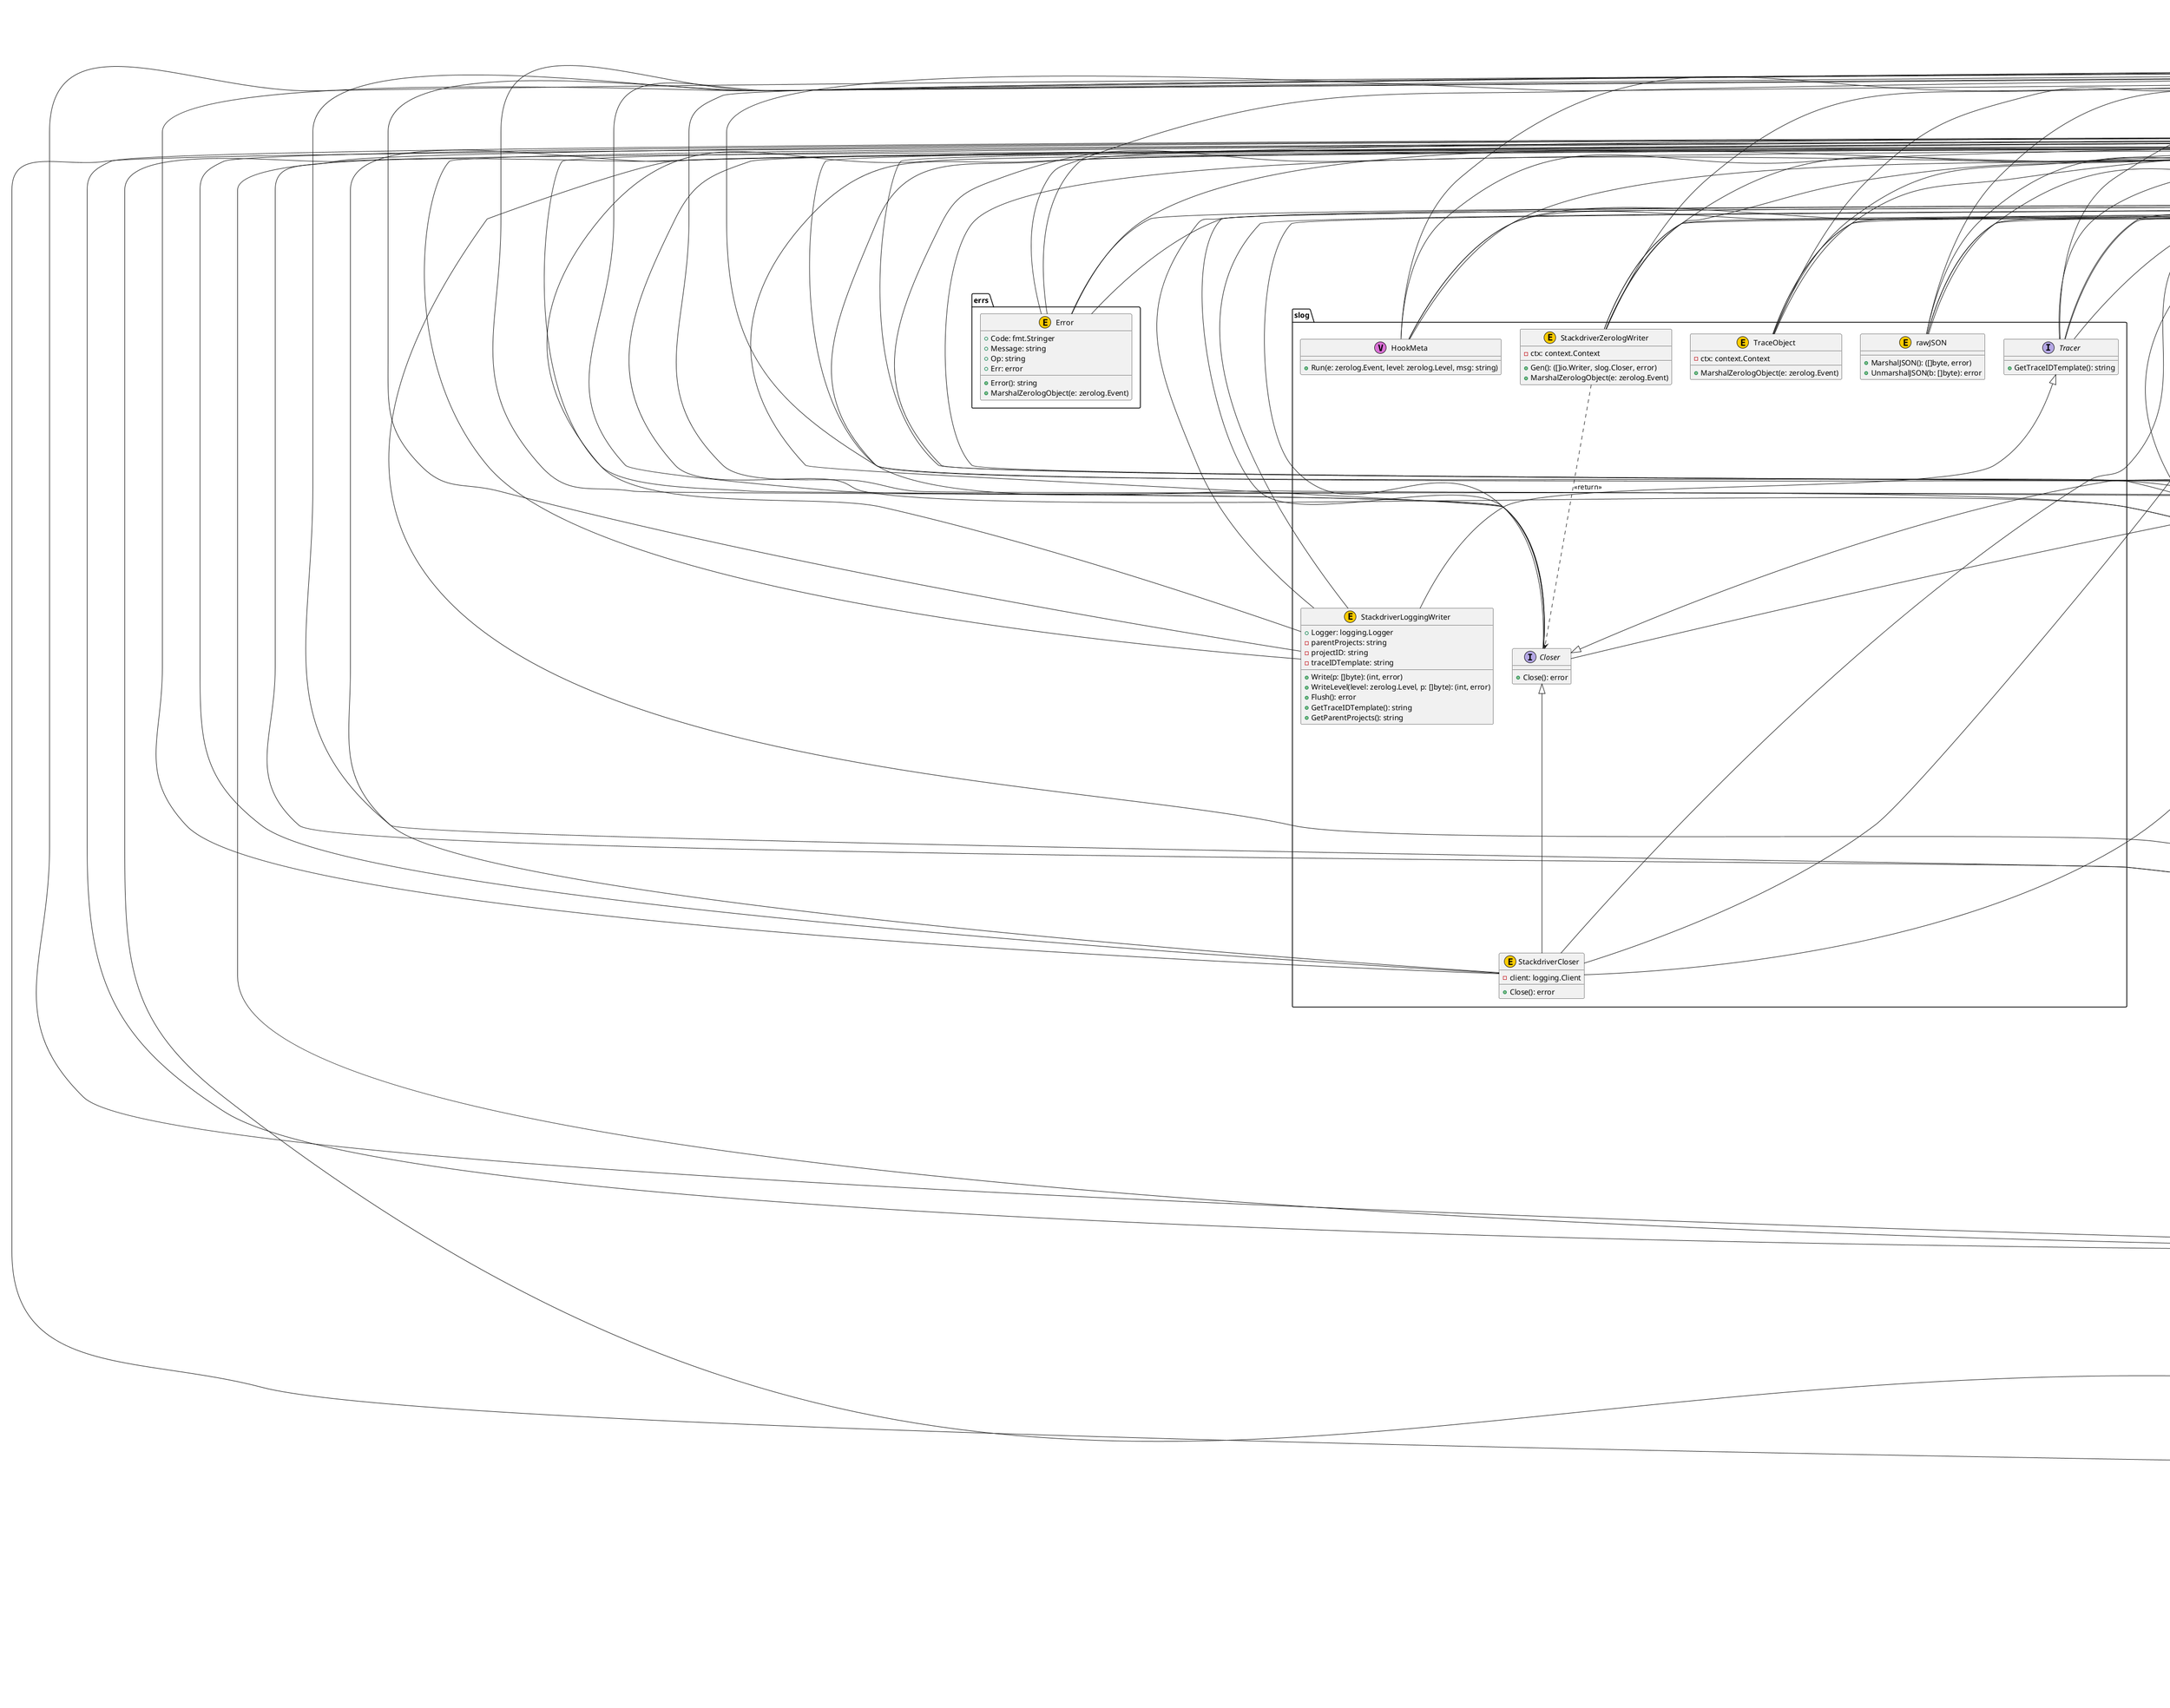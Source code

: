 @startuml

package "errs" {
	class "Error" as errs.Error <<E,#FFCC00>> {
		+Code: fmt.Stringer
		+Message: string
		+Op: string
		+Err: error
		+Error(): string
		+MarshalZerologObject(e: zerolog.Event)
	}
}



package "event" {
	interface "Closer" as event.Closer {
		+Close(): error
	}
}



package "event" {
	class "Event" as event.Event <<E,#FFCC00>> {
		+Id: []byte
		+Origin: string
		+TimePoint: []*event.TimePoint
		+XXX_NoUnkeyedLiteral: struct{}
		+XXX_unrecognized: []byte
		+XXX_sizecache: int32
		+MarshalZerologObject(e: zerolog.Event)
		+AddTimePoint(tag: string, timeStamp: time.Time): (event.Eventer, error)
		+GetKey(): []byte
		+Validate(): error
		+Reset()
		+String(): string
		+ProtoMessage()
		+Descriptor(): ([]byte, []int)
		+XXX_Unmarshal(b: []byte): error
		+XXX_Marshal(b: []byte, deterministic: bool): ([]byte, error)
		+XXX_Merge(src: proto.Message)
		+XXX_Size(): int
		+XXX_DiscardUnknown()
		+GetId(): []byte
		+GetOrigin(): string
		+GetTimePoint(): []*event.TimePoint
	}
}


	event.Event ..> event.Eventer : <<return>> 

package "event" {
	class "EventWithContext" as event.EventWithContext <<E,#FFCC00>> {
		+Context: context.Context
		+Event: event.Eventer
		+GetContext(): context.Context
		+GetEvent(): event.Eventer
		+MarshalZerologObject(e: zerolog.Event)
		+String(): string
		+Validate(): error
	}
}

	event.EventWithContext --> event.Eventer

	event.EventWithContext ..> event.Eventer : <<return>> 

package "event" {
	interface "EventWithContexter" as event.EventWithContexter {
		+GetContext(): context.Context
		+GetEvent(): event.Eventer
		+MarshalZerologObject(: zerolog.Event)
		+String(): string
		+Validate(): error
	}
}


	event.EventWithContexter ..> event.Eventer : <<return>> 

package "event" {
	interface "Eventer" as event.Eventer {
		+AddTimePoint(: string, : time.Time): (event.Eventer, error)
		+Descriptor(): ([]byte, []int)
		+GetId(): []byte
		+GetKey(): []byte
		+GetOrigin(): string
		+GetTimePoint(): []*event.TimePoint
		+MarshalZerologObject(: zerolog.Event)
		+ProtoMessage()
		+Reset()
		+String(): string
		+Validate(): error
		+XXX_DiscardUnknown()
		+XXX_Marshal(: []byte, : bool): ([]byte, error)
		+XXX_Merge(: proto.Message)
		+XXX_Size(): int
		+XXX_Unmarshal(: []byte): error
	}
}


	event.Eventer ..> event.Eventer : <<return>> 

package "keyvalue" {
	class "KeyValueWithContext" as keyvalue.KeyValueWithContext <<E,#FFCC00>> {
		+Context: context.Context
		+KeyValue: keyvalue.KeyValuer
		+GetContext(): context.Context
		+GetKeyValue(): keyvalue.KeyValuer
		+MarshalZerologObject(e: zerolog.Event)
		+String(): string
		+Validate(): error
	}
}



package "keyvalue" {
	interface "KeyValueWithContexter" as keyvalue.KeyValueWithContexter {
		+GetContext(): context.Context
		+GetKeyValue(): keyvalue.KeyValuer
		+MarshalZerologObject(: zerolog.Event)
		+String(): string
		+Validate(): error
	}
}



package "event" {
	interface "Keyer" as event.Keyer {
		+GetKey(): string
		+MarshalZerologObject(e: zerolog.Event)
	}
}



package "event" {
	interface "Loader" as event.Loader {
		+Load(: context.Context, : keyvalue.Prefixer): (keyvalue.KeyValuer, error)
	}
}



package "event" {
	interface "Marshaler" as event.Marshaler {
		+MarshalZerologObject(e: zerolog.Event)
		+XXX_Marshal(b: []byte, deterministic: bool): ([]byte, error)
	}
}



package "event" {
	interface "Saver" as event.Saver {
		+Save(: context.Context, : keyvalue.KeyValuer): error
	}
}



package "event" {
	class "TimePoint" as event.TimePoint <<E,#FFCC00>> {
		+Timestamp: timestamp.Timestamp
		+Tag: string
		+XXX_NoUnkeyedLiteral: struct{}
		+XXX_unrecognized: []byte
		+XXX_sizecache: int32
		+Validate(): error
		+Reset()
		+String(): string
		+ProtoMessage()
		+Descriptor(): ([]byte, []int)
		+XXX_Unmarshal(b: []byte): error
		+XXX_Marshal(b: []byte, deterministic: bool): ([]byte, error)
		+XXX_Merge(src: proto.Message)
		+XXX_Size(): int
		+XXX_DiscardUnknown()
		+GetTimestamp(): timestamp.Timestamp
		+GetTag(): string
	}
}



package "event" {
	interface "TopicEventWithContexter" as event.TopicEventWithContexter {
		+Publish(ctx: context.Context, c: <-chan event.EventWithContexter)
		+Publisher(ctx: context.Context): chan<- event.EventWithContexter
		+Subscribe(c: chan<- event.EventWithContexter)
	}
}



package "event" {
	class "mapEventWithContexter" as event.mapEventWithContexter <<V,Orchid>> {
		-mu: sync.RWMutex
		-m: map[interface{}]*event.tEventWithContexter
		-get(topic: interface{}): event.TopicEventWithContexter
	}
}



package "event" {
	class "tEventWithContexter" as event.tEventWithContexter <<E,#FFCC00>> {
		-mu: sync.RWMutex
		-c: []chan<- event.EventWithContexter
		+Publish(ctx: context.Context, c: <-chan event.EventWithContexter)
		+Publisher(ctx: context.Context): chan<- event.EventWithContexter
		+Subscribe(c: chan<- event.EventWithContexter)
	}
}



package "meta" {
	class "Meta" as meta.Meta <<E,#FFCC00>> {
		+Name: string
		+Semver: string
		+Channel: string
		+Runtime: *meta.Runtime
		+Serial: string
		+Build: time.Time
		+Vcs: *meta.Vcs
		+XXX_NoUnkeyedLiteral: struct{}
		+XXX_unrecognized: []byte
		+XXX_sizecache: int32
		+JSON(): []byte
		+MarshalZerologObject(e: zerolog.Event)
		+Reset()
		+String(): string
		+ProtoMessage()
		+Descriptor(): ([]byte, []int)
		+XXX_Unmarshal(b: []byte): error
		+XXX_Marshal(b: []byte, deterministic: bool): ([]byte, error)
		+XXX_Merge(src: proto.Message)
		+XXX_Size(): int
		+XXX_DiscardUnknown()
		+GetName(): string
		+GetSemver(): string
		+GetChannel(): string
		+GetRuntime(): *meta.Runtime
		+GetSerial(): string
		+GetBuild(): time.Time
		+GetVcs(): *meta.Vcs
		+Validate(): error
	}
}

	meta.Meta --> meta.Runtime
	meta.Meta --> meta.Vcs

	meta.Meta ..> meta.Runtime : <<return>> 
	meta.Meta ..> meta.Vcs : <<return>> 

package "meta" {
	interface "Metaer" as meta.Metaer {
		+Descriptor(): ([]byte, []int)
		+GetBuild(): time.Time
		+GetChannel(): string
		+GetName(): string
		+GetRuntime(): *meta.Runtime
		+GetSemver(): string
		+GetSerial(): string
		+GetVcs(): *meta.Vcs
		+JSON(): []byte
		+MarshalZerologObject(: zerolog.Event)
		+ProtoMessage()
		+Reset()
		+String(): string
		+Validate(): error
		+XXX_DiscardUnknown()
		+XXX_Marshal(: []byte, : bool): ([]byte, error)
		+XXX_Merge(: proto.Message)
		+XXX_Size(): int
		+XXX_Unmarshal(: []byte): error
	}
}


	meta.Metaer ..> meta.Runtime : <<return>> 
	meta.Metaer ..> meta.Vcs : <<return>> 

package "meta" {
	class "Runtime" as meta.Runtime <<E,#FFCC00>> {
		+Version: string
		+Arch: string
		+Os: string
		+XXX_NoUnkeyedLiteral: struct{}
		+XXX_unrecognized: []byte
		+XXX_sizecache: int32
		+Reset()
		+String(): string
		+ProtoMessage()
		+Descriptor(): ([]byte, []int)
		+XXX_Unmarshal(b: []byte): error
		+XXX_Marshal(b: []byte, deterministic: bool): ([]byte, error)
		+XXX_Merge(src: proto.Message)
		+XXX_Size(): int
		+XXX_DiscardUnknown()
		+GetVersion(): string
		+GetArch(): string
		+GetOs(): string
		+Validate(): error
	}
}



package "meta" {
	class "Vcs" as meta.Vcs <<E,#FFCC00>> {
		+Hash: string
		+Branch: string
		+Tag: string
		+XXX_NoUnkeyedLiteral: struct{}
		+XXX_unrecognized: []byte
		+XXX_sizecache: int32
		+Reset()
		+String(): string
		+ProtoMessage()
		+Descriptor(): ([]byte, []int)
		+XXX_Unmarshal(b: []byte): error
		+XXX_Marshal(b: []byte, deterministic: bool): ([]byte, error)
		+XXX_Merge(src: proto.Message)
		+XXX_Size(): int
		+XXX_DiscardUnknown()
		+GetHash(): string
		+GetBranch(): string
		+GetTag(): string
		+Validate(): error
	}
}



package "slog" {
	interface "Closer" as slog.Closer {
		+Close(): error
	}
}



package "slog" {
	class "HookMeta" as slog.HookMeta <<V,Orchid>> {
		+Run(e: zerolog.Event, level: zerolog.Level, msg: string)
	}
}



package "slog" {
	class "StackdriverCloser" as slog.StackdriverCloser <<E,#FFCC00>> {
		-client: logging.Client
		+Close(): error
	}
}



package "slog" {
	class "StackdriverLoggingWriter" as slog.StackdriverLoggingWriter <<E,#FFCC00>> {
		+Logger: logging.Logger
		-parentProjects: string
		-projectID: string
		-traceIDTemplate: string
		+Write(p: []byte): (int, error)
		+WriteLevel(level: zerolog.Level, p: []byte): (int, error)
		+Flush(): error
		+GetTraceIDTemplate(): string
		+GetParentProjects(): string
	}
}



package "slog" {
	class "StackdriverZerologWriter" as slog.StackdriverZerologWriter <<E,#FFCC00>> {
		-ctx: context.Context
		+Gen(): ([]io.Writer, slog.Closer, error)
		+MarshalZerologObject(e: zerolog.Event)
	}
}


	slog.StackdriverZerologWriter ..> slog.Closer : <<return>> 

package "slog" {
	class "TraceObject" as slog.TraceObject <<E,#FFCC00>> {
		-ctx: context.Context
		+MarshalZerologObject(e: zerolog.Event)
	}
}



package "slog" {
	interface "Tracer" as slog.Tracer {
		+GetTraceIDTemplate(): string
	}
}



package "slog" {
	class "rawJSON" as slog.rawJSON <<E,#FFCC00>> {
		+MarshalJSON(): ([]byte, error)
		+UnmarshalJSON(b: []byte): error
	}
}



package "now" {
	interface "TopicContextContext" as now.TopicContextContext {
		+Publish(ctx: context.Context, c: <-chan context.Context)
		+Publisher(ctx: context.Context): chan<- context.Context
		+Subscribe(c: chan<- context.Context)
	}
}



package "now" {
	class "mapContextContext" as now.mapContextContext <<V,Orchid>> {
		-mu: sync.RWMutex
		-m: map[interface{}]*now.tContextContext
		-get(topic: interface{}): now.TopicContextContext
	}
}



package "now" {
	class "tContextContext" as now.tContextContext <<E,#FFCC00>> {
		-mu: sync.RWMutex
		-c: []chan<- context.Context
		+Publish(ctx: context.Context, c: <-chan context.Context)
		+Publisher(ctx: context.Context): chan<- context.Context
		+Subscribe(c: chan<- context.Context)
	}
}



package "update" {
	interface "UpdateGetContexter" as update.UpdateGetContexter {
		+GetContext(): context.Context
	}
}



package "debug" {
	class "Client" as debug.Client <<E,#FFCC00>> {
		+Id: string
		+XXX_NoUnkeyedLiteral: struct{}
		+XXX_unrecognized: []byte
		+XXX_sizecache: int32
		+Reset()
		+String(): string
		+ProtoMessage()
		+Descriptor(): ([]byte, []int)
		+XXX_Unmarshal(b: []byte): error
		+XXX_Marshal(b: []byte, deterministic: bool): ([]byte, error)
		+XXX_Merge(src: proto.Message)
		+XXX_Size(): int
		+XXX_DiscardUnknown()
		+GetId(): string
		+MarshalZerologObject(e: zerolog.Event)
		+Validate(): error
	}
}



package "debug" {
	interface "ClientRepository" as debug.ClientRepository {
		+Config(: context.Context): (debug.ClientWithContexter, error)
		+Connect(: debug.ClientWithContexter): error
	}
}


	debug.ClientRepository ..> debug.ClientWithContexter : <<return>> 
	debug.ClientRepository ..> debug.ClientWithContexter : <<use>> 

package "debug" {
	class "ClientWithContext" as debug.ClientWithContext <<E,#FFCC00>> {
		+Context: context.Context
		+Client: debug.Clienter
		+GetContext(): context.Context
		+GetClient(): debug.Clienter
		+MarshalZerologObject(e: zerolog.Event)
		+String(): string
		+Validate(): error
	}
}

	debug.ClientWithContext --> debug.Clienter

	debug.ClientWithContext ..> debug.Clienter : <<return>> 

package "debug" {
	interface "ClientWithContexter" as debug.ClientWithContexter {
		+GetClient(): debug.Clienter
		+GetContext(): context.Context
		+MarshalZerologObject(: zerolog.Event)
		+String(): string
		+Validate(): error
	}
}


	debug.ClientWithContexter ..> debug.Clienter : <<return>> 

package "debug" {
	interface "Clienter" as debug.Clienter {
		+Descriptor(): ([]byte, []int)
		+GetId(): string
		+MarshalZerologObject(: zerolog.Event)
		+ProtoMessage()
		+Reset()
		+String(): string
		+Validate(): error
		+XXX_DiscardUnknown()
		+XXX_Marshal(: []byte, : bool): ([]byte, error)
		+XXX_Merge(: proto.Message)
		+XXX_Size(): int
		+XXX_Unmarshal(: []byte): error
	}
}



package "debug" {
	interface "TopicClientWithContexter" as debug.TopicClientWithContexter {
		+Publish(ctx: context.Context, c: <-chan debug.ClientWithContexter)
		+Publisher(ctx: context.Context): chan<- debug.ClientWithContexter
		+Subscribe(c: chan<- debug.ClientWithContexter)
	}
}



package "debug" {
	interface "TopicClienter" as debug.TopicClienter {
		+Publish(ctx: context.Context, c: <-chan debug.Clienter)
		+Publisher(ctx: context.Context): chan<- debug.Clienter
		+Subscribe(c: chan<- debug.Clienter)
	}
}



package "debug" {
	class "mapClientWithContexter" as debug.mapClientWithContexter <<V,Orchid>> {
		-mu: sync.RWMutex
		-m: map[interface{}]*debug.tClientWithContexter
		-get(topic: interface{}): debug.TopicClientWithContexter
	}
}



package "debug" {
	class "mapClienter" as debug.mapClienter <<V,Orchid>> {
		-mu: sync.RWMutex
		-m: map[interface{}]*debug.tClienter
		-get(topic: interface{}): debug.TopicClienter
	}
}



package "debug" {
	class "tClientWithContexter" as debug.tClientWithContexter <<E,#FFCC00>> {
		-mu: sync.RWMutex
		-c: []chan<- debug.ClientWithContexter
		+Publish(ctx: context.Context, c: <-chan debug.ClientWithContexter)
		+Publisher(ctx: context.Context): chan<- debug.ClientWithContexter
		+Subscribe(c: chan<- debug.ClientWithContexter)
	}
}



package "debug" {
	class "tClienter" as debug.tClienter <<E,#FFCC00>> {
		-mu: sync.RWMutex
		-c: []chan<- debug.Clienter
		+Publish(ctx: context.Context, c: <-chan debug.Clienter)
		+Publisher(ctx: context.Context): chan<- debug.Clienter
		+Subscribe(c: chan<- debug.Clienter)
	}
}



package "pipe" {
	interface "InT" as pipe.InT
}



package "pipe" {
	interface "NameGetContexter" as pipe.NameGetContexter {
		+GetContext(): context.Context
	}
}



package "pipe" {
	interface "OutT" as pipe.OutT
}



package "topic" {
	interface "ChanT" as topic.ChanT
}



package "topic" {
	interface "Ier" as topic.Ier
}



package "topic" {
	interface "T" as topic.T
}



package "topic" {
	class "TWithContext" as topic.TWithContext <<E,#FFCC00>> {
		+Context: context.Context
		+T: topic.Ier
		+GetContext(): context.Context
		+GetT(): topic.Ier
		+MarshalZerologObject(e: zerolog.Event)
		+String(): string
		+Validate(): error
	}
}

	topic.TWithContext --> topic.Ier

	topic.TWithContext ..> topic.Ier : <<return>> 

package "topic" {
	interface "TopicChanT" as topic.TopicChanT {
		+Publish(ctx: context.Context, c: <-chan topic.ChanT)
		+Publisher(ctx: context.Context): chan<- topic.ChanT
		+Subscribe(c: chan<- topic.ChanT)
	}
}



package "topic" {
	class "mapChanT" as topic.mapChanT <<V,Orchid>> {
		-mu: sync.RWMutex
		-m: map[interface{}]*topic.tChanT
		-get(topic: interface{}): topic.TopicChanT
	}
}



package "topic" {
	class "tChanT" as topic.tChanT <<E,#FFCC00>> {
		-mu: sync.RWMutex
		-c: []chan<- topic.ChanT
		+Publish(ctx: context.Context, c: <-chan topic.ChanT)
		+Publisher(ctx: context.Context): chan<- topic.ChanT
		+Subscribe(c: chan<- topic.ChanT)
	}
}



package "config" {
	class "KV" as config.KV <<V,Orchid>> {
		+K: string
		+V: interface{}
	}
}



package "semaphore" {
	interface "Semaphore" as semaphore.Semaphore {
		+Acquire(ctx: context.Context, n: int): error
		+GetCount(): int
		+GetLimit(): int
		+Release(n: int): int
		+SetLimit(limit: int)
		+TryAcquire(n: int): bool
	}
}



package "terminate" {
	interface "TerminateGetContexter" as terminate.TerminateGetContexter {
		+GetContext(): context.Context
	}
}



package "terminate" {
	interface "TopicContextContext" as terminate.TopicContextContext {
		+Publish(ctx: context.Context, c: <-chan context.Context)
		+Publisher(ctx: context.Context): chan<- context.Context
		+Subscribe(c: chan<- context.Context)
	}
}



package "terminate" {
	class "mapContextContext" as terminate.mapContextContext <<V,Orchid>> {
		-mu: sync.RWMutex
		-m: map[interface{}]*terminate.tContextContext
		-get(topic: interface{}): terminate.TopicContextContext
	}
}



package "terminate" {
	class "tContextContext" as terminate.tContextContext <<E,#FFCC00>> {
		-mu: sync.RWMutex
		-c: []chan<- context.Context
		+Publish(ctx: context.Context, c: <-chan context.Context)
		+Publisher(ctx: context.Context): chan<- context.Context
		+Subscribe(c: chan<- context.Context)
	}
}



	errs.Error -up-|> pipe.InT
	errs.Error -up-|> pipe.OutT
	errs.Error -up-|> topic.ChanT
	errs.Error -up-|> topic.Ier
	errs.Error -up-|> topic.T
	event.Closer -up-|> slog.Closer
	event.Closer -up-|> pipe.InT
	event.Closer -up-|> pipe.OutT
	event.Closer -up-|> topic.ChanT
	event.Closer -up-|> topic.Ier
	event.Closer -up-|> topic.T
	event.Event -up-|> event.Eventer
	event.Event -up-|> event.Marshaler
	event.Event -up-|> pipe.InT
	event.Event -up-|> pipe.OutT
	event.Event -up-|> topic.ChanT
	event.Event -up-|> topic.Ier
	event.Event -up-|> topic.T
	event.EventWithContext -up-|> event.EventWithContexter
	event.EventWithContext -up-|> update.UpdateGetContexter
	event.EventWithContext -up-|> pipe.InT
	event.EventWithContext -up-|> pipe.NameGetContexter
	event.EventWithContext -up-|> pipe.OutT
	event.EventWithContext -up-|> topic.ChanT
	event.EventWithContext -up-|> topic.Ier
	event.EventWithContext -up-|> topic.T
	event.EventWithContext -up-|> terminate.TerminateGetContexter
	event.EventWithContexter -up-|> update.UpdateGetContexter
	event.EventWithContexter -up-|> pipe.InT
	event.EventWithContexter -up-|> pipe.NameGetContexter
	event.EventWithContexter -up-|> pipe.OutT
	event.EventWithContexter -up-|> topic.ChanT
	event.EventWithContexter -up-|> topic.Ier
	event.EventWithContexter -up-|> topic.T
	event.EventWithContexter -up-|> terminate.TerminateGetContexter
	event.Eventer -up-|> event.Marshaler
	event.Eventer -up-|> pipe.InT
	event.Eventer -up-|> pipe.OutT
	event.Eventer -up-|> topic.ChanT
	event.Eventer -up-|> topic.Ier
	event.Eventer -up-|> topic.T
	keyvalue.KeyValueWithContext -up-|> keyvalue.KeyValueWithContexter
	keyvalue.KeyValueWithContext -up-|> update.UpdateGetContexter
	keyvalue.KeyValueWithContext -up-|> pipe.InT
	keyvalue.KeyValueWithContext -up-|> pipe.NameGetContexter
	keyvalue.KeyValueWithContext -up-|> pipe.OutT
	keyvalue.KeyValueWithContext -up-|> topic.ChanT
	keyvalue.KeyValueWithContext -up-|> topic.Ier
	keyvalue.KeyValueWithContext -up-|> topic.T
	keyvalue.KeyValueWithContext -up-|> terminate.TerminateGetContexter
	keyvalue.KeyValueWithContexter -up-|> update.UpdateGetContexter
	keyvalue.KeyValueWithContexter -up-|> pipe.InT
	keyvalue.KeyValueWithContexter -up-|> pipe.NameGetContexter
	keyvalue.KeyValueWithContexter -up-|> pipe.OutT
	keyvalue.KeyValueWithContexter -up-|> topic.ChanT
	keyvalue.KeyValueWithContexter -up-|> topic.Ier
	keyvalue.KeyValueWithContexter -up-|> topic.T
	keyvalue.KeyValueWithContexter -up-|> terminate.TerminateGetContexter
	event.Keyer -up-|> pipe.InT
	event.Keyer -up-|> pipe.OutT
	event.Keyer -up-|> topic.ChanT
	event.Keyer -up-|> topic.Ier
	event.Keyer -up-|> topic.T
	event.Loader -up-|> pipe.InT
	event.Loader -up-|> pipe.OutT
	event.Loader -up-|> topic.ChanT
	event.Loader -up-|> topic.Ier
	event.Loader -up-|> topic.T
	event.Marshaler -up-|> pipe.InT
	event.Marshaler -up-|> pipe.OutT
	event.Marshaler -up-|> topic.ChanT
	event.Marshaler -up-|> topic.Ier
	event.Marshaler -up-|> topic.T
	event.Saver -up-|> pipe.InT
	event.Saver -up-|> pipe.OutT
	event.Saver -up-|> topic.ChanT
	event.Saver -up-|> topic.Ier
	event.Saver -up-|> topic.T
	event.TimePoint -up-|> pipe.InT
	event.TimePoint -up-|> pipe.OutT
	event.TimePoint -up-|> topic.ChanT
	event.TimePoint -up-|> topic.Ier
	event.TimePoint -up-|> topic.T
	event.TopicEventWithContexter -up-|> pipe.InT
	event.TopicEventWithContexter -up-|> pipe.OutT
	event.TopicEventWithContexter -up-|> topic.ChanT
	event.TopicEventWithContexter -up-|> topic.Ier
	event.TopicEventWithContexter -up-|> topic.T
	event.mapEventWithContexter -up-|> pipe.InT
	event.mapEventWithContexter -up-|> pipe.OutT
	event.mapEventWithContexter -up-|> topic.ChanT
	event.mapEventWithContexter -up-|> topic.Ier
	event.mapEventWithContexter -up-|> topic.T
	event.tEventWithContexter -up-|> event.TopicEventWithContexter
	event.tEventWithContexter -up-|> pipe.InT
	event.tEventWithContexter -up-|> pipe.OutT
	event.tEventWithContexter -up-|> topic.ChanT
	event.tEventWithContexter -up-|> topic.Ier
	event.tEventWithContexter -up-|> topic.T
	meta.Meta -up-|> event.Marshaler
	meta.Meta -up-|> meta.Metaer
	meta.Meta -up-|> pipe.InT
	meta.Meta -up-|> pipe.OutT
	meta.Meta -up-|> topic.ChanT
	meta.Meta -up-|> topic.Ier
	meta.Meta -up-|> topic.T
	meta.Metaer -up-|> event.Marshaler
	meta.Metaer -up-|> pipe.InT
	meta.Metaer -up-|> pipe.OutT
	meta.Metaer -up-|> topic.ChanT
	meta.Metaer -up-|> topic.Ier
	meta.Metaer -up-|> topic.T
	meta.Runtime -up-|> pipe.InT
	meta.Runtime -up-|> pipe.OutT
	meta.Runtime -up-|> topic.ChanT
	meta.Runtime -up-|> topic.Ier
	meta.Runtime -up-|> topic.T
	meta.Vcs -up-|> pipe.InT
	meta.Vcs -up-|> pipe.OutT
	meta.Vcs -up-|> topic.ChanT
	meta.Vcs -up-|> topic.Ier
	meta.Vcs -up-|> topic.T
	slog.Closer -up-|> event.Closer
	slog.Closer -up-|> pipe.InT
	slog.Closer -up-|> pipe.OutT
	slog.Closer -up-|> topic.ChanT
	slog.Closer -up-|> topic.Ier
	slog.Closer -up-|> topic.T
	slog.HookMeta -up-|> pipe.InT
	slog.HookMeta -up-|> pipe.OutT
	slog.HookMeta -up-|> topic.ChanT
	slog.HookMeta -up-|> topic.Ier
	slog.HookMeta -up-|> topic.T
	slog.StackdriverCloser -up-|> event.Closer
	slog.StackdriverCloser -up-|> slog.Closer
	slog.StackdriverCloser -up-|> pipe.InT
	slog.StackdriverCloser -up-|> pipe.OutT
	slog.StackdriverCloser -up-|> topic.ChanT
	slog.StackdriverCloser -up-|> topic.Ier
	slog.StackdriverCloser -up-|> topic.T
	slog.StackdriverLoggingWriter -up-|> slog.Tracer
	slog.StackdriverLoggingWriter -up-|> pipe.InT
	slog.StackdriverLoggingWriter -up-|> pipe.OutT
	slog.StackdriverLoggingWriter -up-|> topic.ChanT
	slog.StackdriverLoggingWriter -up-|> topic.Ier
	slog.StackdriverLoggingWriter -up-|> topic.T
	slog.StackdriverZerologWriter -up-|> pipe.InT
	slog.StackdriverZerologWriter -up-|> pipe.OutT
	slog.StackdriverZerologWriter -up-|> topic.ChanT
	slog.StackdriverZerologWriter -up-|> topic.Ier
	slog.StackdriverZerologWriter -up-|> topic.T
	slog.TraceObject -up-|> pipe.InT
	slog.TraceObject -up-|> pipe.OutT
	slog.TraceObject -up-|> topic.ChanT
	slog.TraceObject -up-|> topic.Ier
	slog.TraceObject -up-|> topic.T
	slog.Tracer -up-|> pipe.InT
	slog.Tracer -up-|> pipe.OutT
	slog.Tracer -up-|> topic.ChanT
	slog.Tracer -up-|> topic.Ier
	slog.Tracer -up-|> topic.T
	slog.rawJSON -up-|> pipe.InT
	slog.rawJSON -up-|> pipe.OutT
	slog.rawJSON -up-|> topic.ChanT
	slog.rawJSON -up-|> topic.Ier
	slog.rawJSON -up-|> topic.T
	now.TopicContextContext -up-|> pipe.InT
	now.TopicContextContext -up-|> pipe.OutT
	now.TopicContextContext -up-|> topic.ChanT
	now.TopicContextContext -up-|> topic.Ier
	now.TopicContextContext -up-|> topic.T
	now.TopicContextContext -up-|> terminate.TopicContextContext
	now.mapContextContext -up-|> pipe.InT
	now.mapContextContext -up-|> pipe.OutT
	now.mapContextContext -up-|> topic.ChanT
	now.mapContextContext -up-|> topic.Ier
	now.mapContextContext -up-|> topic.T
	now.tContextContext -up-|> now.TopicContextContext
	now.tContextContext -up-|> pipe.InT
	now.tContextContext -up-|> pipe.OutT
	now.tContextContext -up-|> topic.ChanT
	now.tContextContext -up-|> topic.Ier
	now.tContextContext -up-|> topic.T
	now.tContextContext -up-|> terminate.TopicContextContext
	update.UpdateGetContexter -up-|> pipe.InT
	update.UpdateGetContexter -up-|> pipe.NameGetContexter
	update.UpdateGetContexter -up-|> pipe.OutT
	update.UpdateGetContexter -up-|> topic.ChanT
	update.UpdateGetContexter -up-|> topic.Ier
	update.UpdateGetContexter -up-|> topic.T
	update.UpdateGetContexter -up-|> terminate.TerminateGetContexter
	debug.Client -up-|> event.Marshaler
	debug.Client -up-|> debug.Clienter
	debug.Client -up-|> pipe.InT
	debug.Client -up-|> pipe.OutT
	debug.Client -up-|> topic.ChanT
	debug.Client -up-|> topic.Ier
	debug.Client -up-|> topic.T
	debug.ClientRepository -up-|> pipe.InT
	debug.ClientRepository -up-|> pipe.OutT
	debug.ClientRepository -up-|> topic.ChanT
	debug.ClientRepository -up-|> topic.Ier
	debug.ClientRepository -up-|> topic.T
	debug.ClientWithContext -up-|> update.UpdateGetContexter
	debug.ClientWithContext -up-|> debug.ClientWithContexter
	debug.ClientWithContext -up-|> pipe.InT
	debug.ClientWithContext -up-|> pipe.NameGetContexter
	debug.ClientWithContext -up-|> pipe.OutT
	debug.ClientWithContext -up-|> topic.ChanT
	debug.ClientWithContext -up-|> topic.Ier
	debug.ClientWithContext -up-|> topic.T
	debug.ClientWithContext -up-|> terminate.TerminateGetContexter
	debug.ClientWithContexter -up-|> update.UpdateGetContexter
	debug.ClientWithContexter -up-|> pipe.InT
	debug.ClientWithContexter -up-|> pipe.NameGetContexter
	debug.ClientWithContexter -up-|> pipe.OutT
	debug.ClientWithContexter -up-|> topic.ChanT
	debug.ClientWithContexter -up-|> topic.Ier
	debug.ClientWithContexter -up-|> topic.T
	debug.ClientWithContexter -up-|> terminate.TerminateGetContexter
	debug.Clienter -up-|> event.Marshaler
	debug.Clienter -up-|> pipe.InT
	debug.Clienter -up-|> pipe.OutT
	debug.Clienter -up-|> topic.ChanT
	debug.Clienter -up-|> topic.Ier
	debug.Clienter -up-|> topic.T
	debug.TopicClientWithContexter -up-|> pipe.InT
	debug.TopicClientWithContexter -up-|> pipe.OutT
	debug.TopicClientWithContexter -up-|> topic.ChanT
	debug.TopicClientWithContexter -up-|> topic.Ier
	debug.TopicClientWithContexter -up-|> topic.T
	debug.TopicClienter -up-|> pipe.InT
	debug.TopicClienter -up-|> pipe.OutT
	debug.TopicClienter -up-|> topic.ChanT
	debug.TopicClienter -up-|> topic.Ier
	debug.TopicClienter -up-|> topic.T
	debug.mapClientWithContexter -up-|> pipe.InT
	debug.mapClientWithContexter -up-|> pipe.OutT
	debug.mapClientWithContexter -up-|> topic.ChanT
	debug.mapClientWithContexter -up-|> topic.Ier
	debug.mapClientWithContexter -up-|> topic.T
	debug.mapClienter -up-|> pipe.InT
	debug.mapClienter -up-|> pipe.OutT
	debug.mapClienter -up-|> topic.ChanT
	debug.mapClienter -up-|> topic.Ier
	debug.mapClienter -up-|> topic.T
	debug.tClientWithContexter -up-|> debug.TopicClientWithContexter
	debug.tClientWithContexter -up-|> pipe.InT
	debug.tClientWithContexter -up-|> pipe.OutT
	debug.tClientWithContexter -up-|> topic.ChanT
	debug.tClientWithContexter -up-|> topic.Ier
	debug.tClientWithContexter -up-|> topic.T
	debug.tClienter -up-|> debug.TopicClienter
	debug.tClienter -up-|> pipe.InT
	debug.tClienter -up-|> pipe.OutT
	debug.tClienter -up-|> topic.ChanT
	debug.tClienter -up-|> topic.Ier
	debug.tClienter -up-|> topic.T
	pipe.InT -up-|> pipe.OutT
	pipe.InT -up-|> topic.ChanT
	pipe.InT -up-|> topic.Ier
	pipe.InT -up-|> topic.T
	pipe.NameGetContexter -up-|> update.UpdateGetContexter
	pipe.NameGetContexter -up-|> pipe.InT
	pipe.NameGetContexter -up-|> pipe.OutT
	pipe.NameGetContexter -up-|> topic.ChanT
	pipe.NameGetContexter -up-|> topic.Ier
	pipe.NameGetContexter -up-|> topic.T
	pipe.NameGetContexter -up-|> terminate.TerminateGetContexter
	pipe.OutT -up-|> pipe.InT
	pipe.OutT -up-|> topic.ChanT
	pipe.OutT -up-|> topic.Ier
	pipe.OutT -up-|> topic.T
	topic.ChanT -up-|> pipe.InT
	topic.ChanT -up-|> pipe.OutT
	topic.ChanT -up-|> topic.Ier
	topic.ChanT -up-|> topic.T
	topic.Ier -up-|> pipe.InT
	topic.Ier -up-|> pipe.OutT
	topic.Ier -up-|> topic.ChanT
	topic.Ier -up-|> topic.T
	topic.T -up-|> pipe.InT
	topic.T -up-|> pipe.OutT
	topic.T -up-|> topic.ChanT
	topic.T -up-|> topic.Ier
	topic.TWithContext -up-|> update.UpdateGetContexter
	topic.TWithContext -up-|> pipe.InT
	topic.TWithContext -up-|> pipe.NameGetContexter
	topic.TWithContext -up-|> pipe.OutT
	topic.TWithContext -up-|> topic.ChanT
	topic.TWithContext -up-|> topic.Ier
	topic.TWithContext -up-|> topic.T
	topic.TWithContext -up-|> terminate.TerminateGetContexter
	topic.TopicChanT -up-|> pipe.InT
	topic.TopicChanT -up-|> pipe.OutT
	topic.TopicChanT -up-|> topic.ChanT
	topic.TopicChanT -up-|> topic.Ier
	topic.TopicChanT -up-|> topic.T
	topic.mapChanT -up-|> pipe.InT
	topic.mapChanT -up-|> pipe.OutT
	topic.mapChanT -up-|> topic.ChanT
	topic.mapChanT -up-|> topic.Ier
	topic.mapChanT -up-|> topic.T
	topic.tChanT -up-|> pipe.InT
	topic.tChanT -up-|> pipe.OutT
	topic.tChanT -up-|> topic.ChanT
	topic.tChanT -up-|> topic.Ier
	topic.tChanT -up-|> topic.T
	topic.tChanT -up-|> topic.TopicChanT
	config.KV -up-|> pipe.InT
	config.KV -up-|> pipe.OutT
	config.KV -up-|> topic.ChanT
	config.KV -up-|> topic.Ier
	config.KV -up-|> topic.T
	semaphore.Semaphore -up-|> pipe.InT
	semaphore.Semaphore -up-|> pipe.OutT
	semaphore.Semaphore -up-|> topic.ChanT
	semaphore.Semaphore -up-|> topic.Ier
	semaphore.Semaphore -up-|> topic.T
	terminate.TerminateGetContexter -up-|> update.UpdateGetContexter
	terminate.TerminateGetContexter -up-|> pipe.InT
	terminate.TerminateGetContexter -up-|> pipe.NameGetContexter
	terminate.TerminateGetContexter -up-|> pipe.OutT
	terminate.TerminateGetContexter -up-|> topic.ChanT
	terminate.TerminateGetContexter -up-|> topic.Ier
	terminate.TerminateGetContexter -up-|> topic.T
	terminate.TopicContextContext -up-|> now.TopicContextContext
	terminate.TopicContextContext -up-|> pipe.InT
	terminate.TopicContextContext -up-|> pipe.OutT
	terminate.TopicContextContext -up-|> topic.ChanT
	terminate.TopicContextContext -up-|> topic.Ier
	terminate.TopicContextContext -up-|> topic.T
	terminate.mapContextContext -up-|> pipe.InT
	terminate.mapContextContext -up-|> pipe.OutT
	terminate.mapContextContext -up-|> topic.ChanT
	terminate.mapContextContext -up-|> topic.Ier
	terminate.mapContextContext -up-|> topic.T
	terminate.tContextContext -up-|> now.TopicContextContext
	terminate.tContextContext -up-|> pipe.InT
	terminate.tContextContext -up-|> pipe.OutT
	terminate.tContextContext -up-|> topic.ChanT
	terminate.tContextContext -up-|> topic.Ier
	terminate.tContextContext -up-|> topic.T
	terminate.tContextContext -up-|> terminate.TopicContextContext


@enduml
